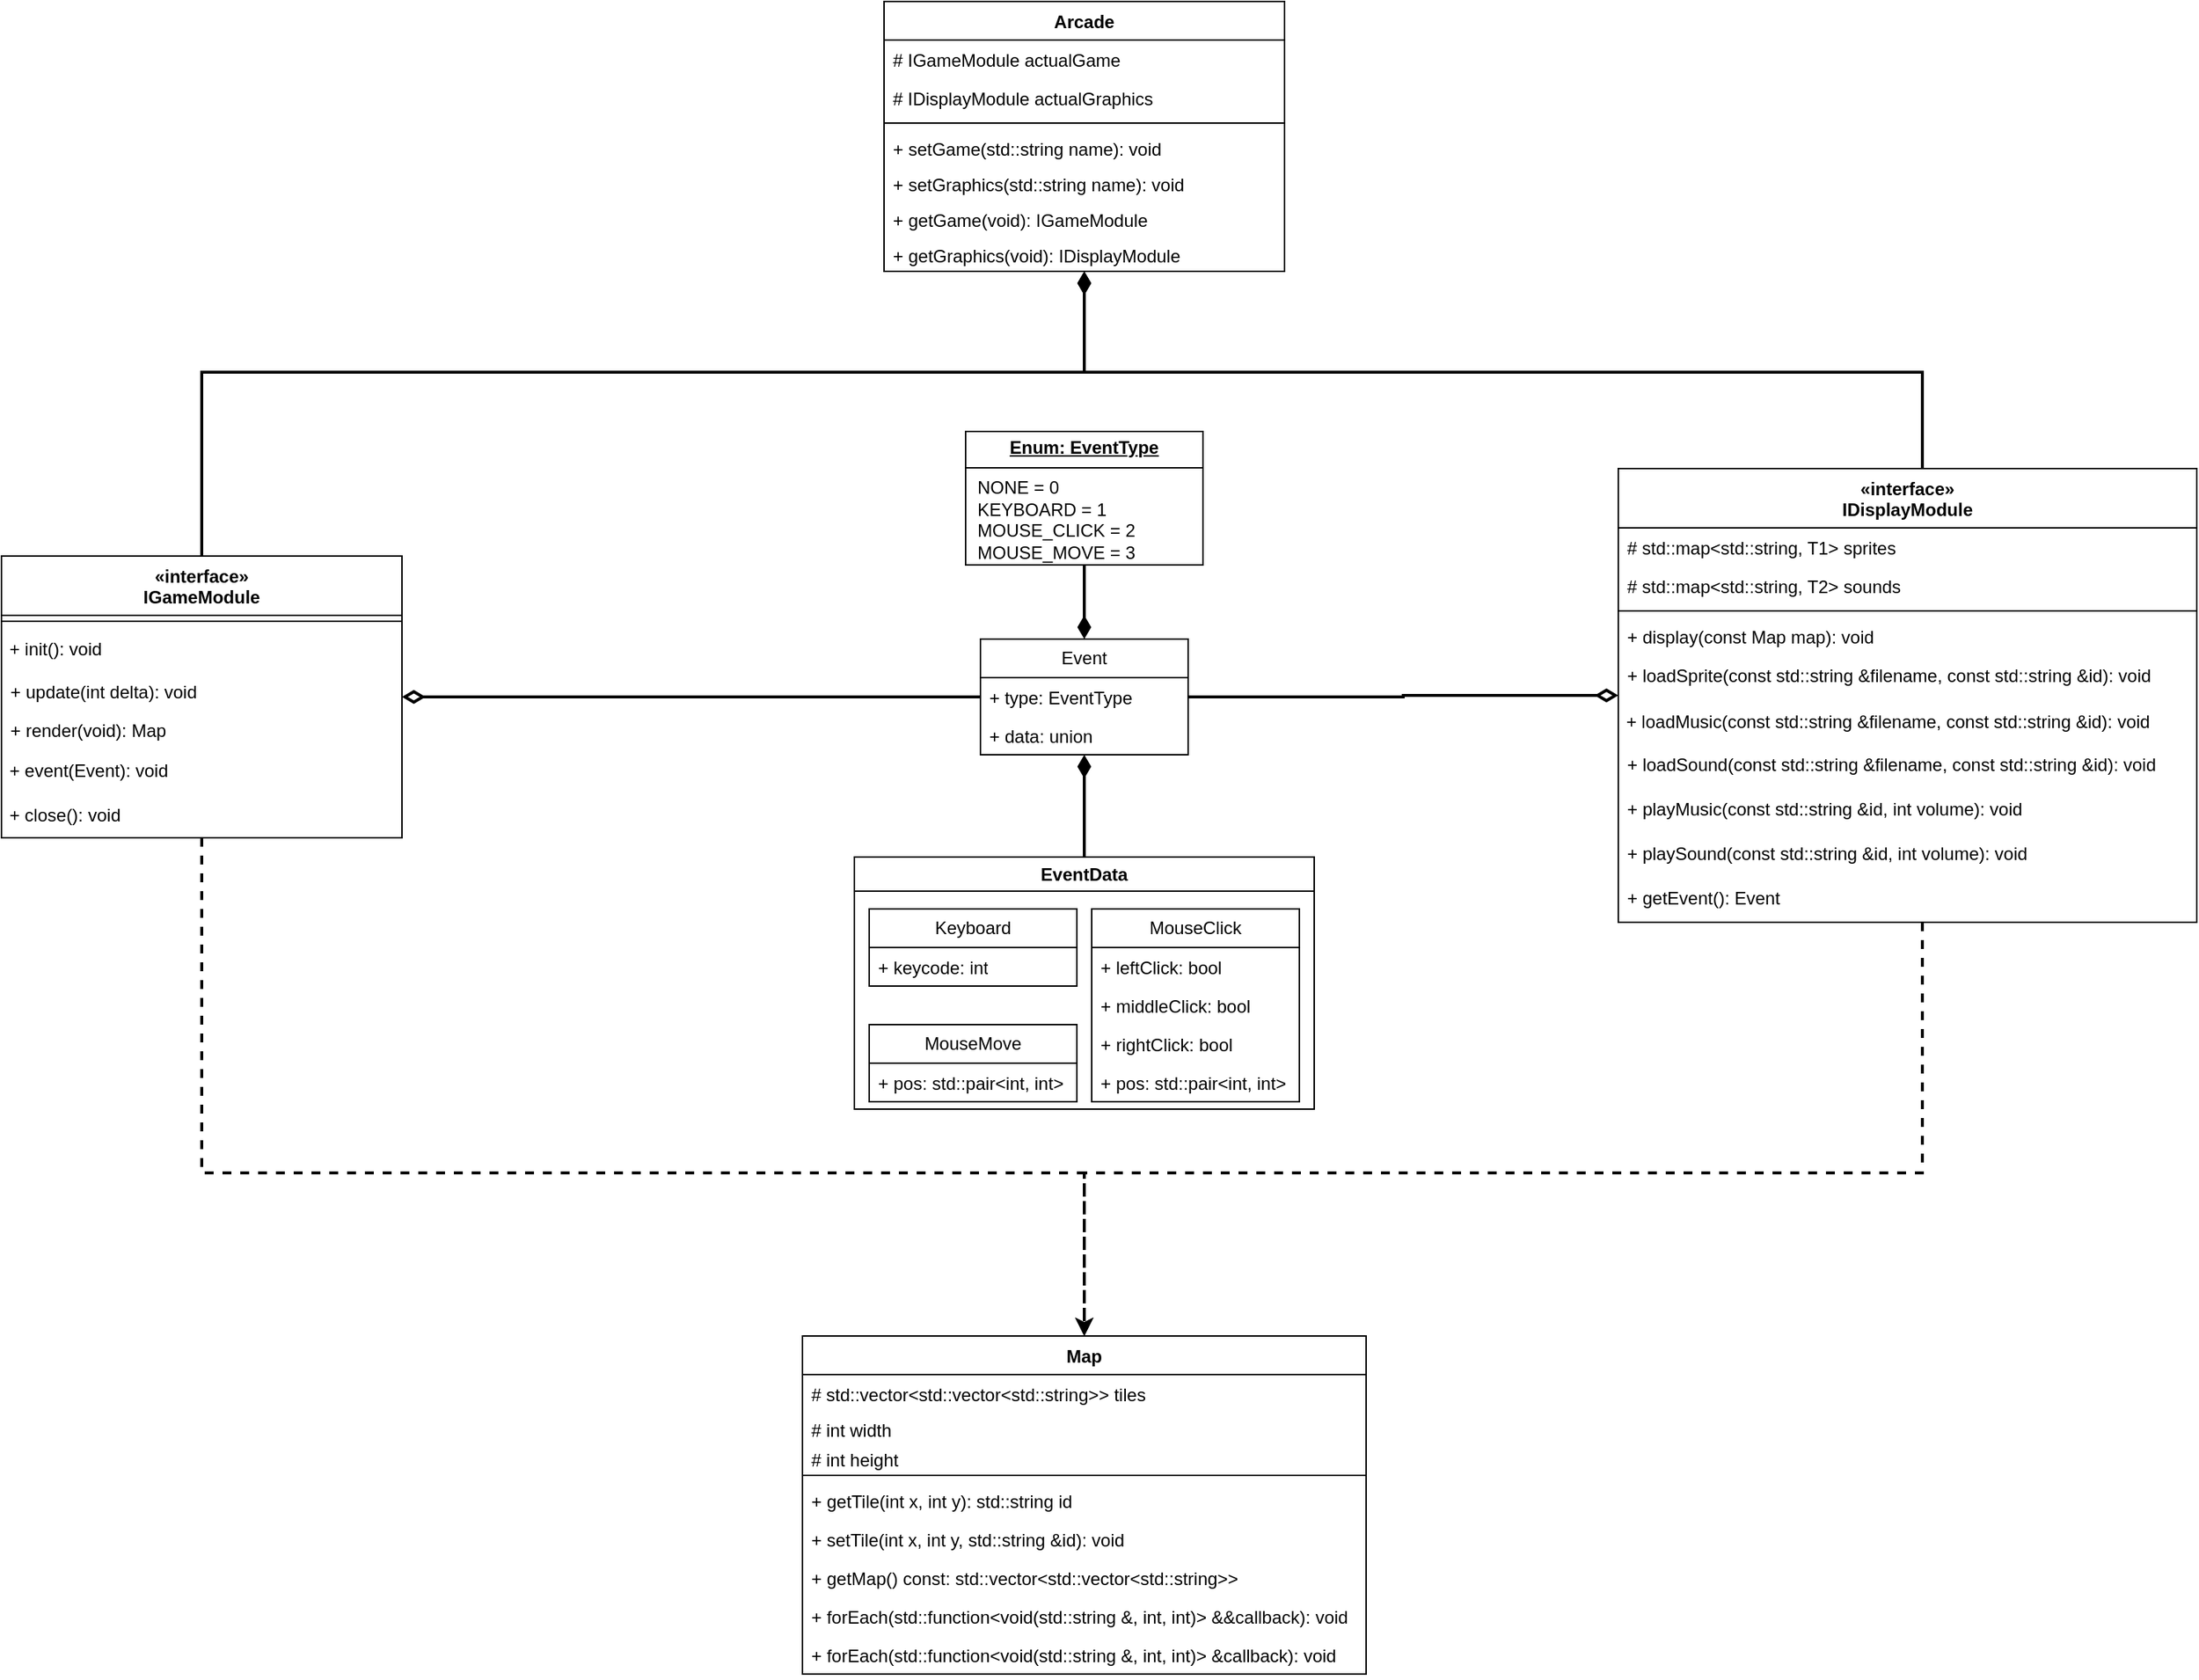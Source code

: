 <mxfile version="24.0.5" type="github">
  <diagram id="C5RBs43oDa-KdzZeNtuy" name="Page-1">
    <mxGraphModel dx="1509" dy="1963" grid="1" gridSize="10" guides="1" tooltips="1" connect="1" arrows="1" fold="1" page="1" pageScale="1" pageWidth="827" pageHeight="1169" math="0" shadow="0">
      <root>
        <mxCell id="WIyWlLk6GJQsqaUBKTNV-0" />
        <mxCell id="WIyWlLk6GJQsqaUBKTNV-1" parent="WIyWlLk6GJQsqaUBKTNV-0" />
        <mxCell id="KaFHptWk-zY7Z1poEmYC-23" style="edgeStyle=orthogonalEdgeStyle;rounded=0;orthogonalLoop=1;jettySize=auto;html=1;strokeWidth=2;endArrow=diamondThin;endFill=1;endSize=10;exitX=0.5;exitY=0.04;exitDx=0;exitDy=0;exitPerimeter=0;" parent="WIyWlLk6GJQsqaUBKTNV-1" source="KaFHptWk-zY7Z1poEmYC-2" target="KaFHptWk-zY7Z1poEmYC-18" edge="1">
          <mxGeometry relative="1" as="geometry">
            <Array as="points">
              <mxPoint x="215" y="90" />
              <mxPoint x="215" y="-30" />
              <mxPoint x="810" y="-30" />
            </Array>
          </mxGeometry>
        </mxCell>
        <mxCell id="KaFHptWk-zY7Z1poEmYC-2" value="«interface»&lt;br style=&quot;border-color: var(--border-color); font-weight: 400;&quot;&gt;IGameModule" style="swimlane;fontStyle=1;align=center;verticalAlign=top;childLayout=stackLayout;horizontal=1;startSize=40;horizontalStack=0;resizeParent=1;resizeParentMax=0;resizeLast=0;collapsible=1;marginBottom=0;whiteSpace=wrap;html=1;" parent="WIyWlLk6GJQsqaUBKTNV-1" vertex="1">
          <mxGeometry x="80" y="94" width="270" height="190" as="geometry" />
        </mxCell>
        <mxCell id="KaFHptWk-zY7Z1poEmYC-4" value="" style="line;strokeWidth=1;fillColor=none;align=left;verticalAlign=middle;spacingTop=-1;spacingLeft=3;spacingRight=3;rotatable=0;labelPosition=right;points=[];portConstraint=eastwest;strokeColor=inherit;" parent="KaFHptWk-zY7Z1poEmYC-2" vertex="1">
          <mxGeometry y="40" width="270" height="8" as="geometry" />
        </mxCell>
        <mxCell id="npStlnrnFKDRnEs1ksKJ-1" value="&amp;nbsp;+ init(): void" style="text;html=1;align=left;verticalAlign=middle;whiteSpace=wrap;rounded=0;" parent="KaFHptWk-zY7Z1poEmYC-2" vertex="1">
          <mxGeometry y="48" width="270" height="30" as="geometry" />
        </mxCell>
        <mxCell id="SAdS1VHzF3rAkhDOAL3j-0" value="&lt;div&gt;&lt;span style=&quot;background-color: initial;&quot;&gt;+ update(int delta): void&lt;/span&gt;&lt;br&gt;&lt;/div&gt;" style="text;strokeColor=none;fillColor=none;align=left;verticalAlign=top;spacingLeft=4;spacingRight=4;overflow=hidden;rotatable=0;points=[[0,0.5],[1,0.5]];portConstraint=eastwest;whiteSpace=wrap;html=1;" parent="KaFHptWk-zY7Z1poEmYC-2" vertex="1">
          <mxGeometry y="78" width="270" height="26" as="geometry" />
        </mxCell>
        <mxCell id="KaFHptWk-zY7Z1poEmYC-5" value="+ render(void): Map" style="text;strokeColor=none;fillColor=none;align=left;verticalAlign=top;spacingLeft=4;spacingRight=4;overflow=hidden;rotatable=0;points=[[0,0.5],[1,0.5]];portConstraint=eastwest;whiteSpace=wrap;html=1;" parent="KaFHptWk-zY7Z1poEmYC-2" vertex="1">
          <mxGeometry y="104" width="270" height="26" as="geometry" />
        </mxCell>
        <mxCell id="npStlnrnFKDRnEs1ksKJ-2" value="&amp;nbsp;+ event(Event): void" style="text;html=1;align=left;verticalAlign=middle;whiteSpace=wrap;rounded=0;" parent="KaFHptWk-zY7Z1poEmYC-2" vertex="1">
          <mxGeometry y="130" width="270" height="30" as="geometry" />
        </mxCell>
        <mxCell id="npStlnrnFKDRnEs1ksKJ-3" value="&amp;nbsp;+ close(): void" style="text;html=1;align=left;verticalAlign=middle;whiteSpace=wrap;rounded=0;" parent="KaFHptWk-zY7Z1poEmYC-2" vertex="1">
          <mxGeometry y="160" width="270" height="30" as="geometry" />
        </mxCell>
        <mxCell id="KaFHptWk-zY7Z1poEmYC-24" style="edgeStyle=orthogonalEdgeStyle;rounded=0;orthogonalLoop=1;jettySize=auto;html=1;endArrow=diamondThin;endFill=1;endSize=10;strokeWidth=2;" parent="WIyWlLk6GJQsqaUBKTNV-1" source="KaFHptWk-zY7Z1poEmYC-6" target="KaFHptWk-zY7Z1poEmYC-18" edge="1">
          <mxGeometry relative="1" as="geometry">
            <Array as="points">
              <mxPoint x="1375" y="-30" />
              <mxPoint x="810" y="-30" />
            </Array>
          </mxGeometry>
        </mxCell>
        <mxCell id="KaFHptWk-zY7Z1poEmYC-6" value="«interface»&lt;br style=&quot;border-color: var(--border-color); font-weight: 400;&quot;&gt;IDisplayModule" style="swimlane;fontStyle=1;align=center;verticalAlign=top;childLayout=stackLayout;horizontal=1;startSize=40;horizontalStack=0;resizeParent=1;resizeParentMax=0;resizeLast=0;collapsible=1;marginBottom=0;whiteSpace=wrap;html=1;" parent="WIyWlLk6GJQsqaUBKTNV-1" vertex="1">
          <mxGeometry x="1170" y="35" width="390" height="306" as="geometry" />
        </mxCell>
        <mxCell id="KaFHptWk-zY7Z1poEmYC-31" value="# std::map&amp;lt;std::string, T1&amp;gt; sprites" style="text;strokeColor=none;fillColor=none;align=left;verticalAlign=top;spacingLeft=4;spacingRight=4;overflow=hidden;rotatable=0;points=[[0,0.5],[1,0.5]];portConstraint=eastwest;whiteSpace=wrap;html=1;" parent="KaFHptWk-zY7Z1poEmYC-6" vertex="1">
          <mxGeometry y="40" width="390" height="26" as="geometry" />
        </mxCell>
        <mxCell id="SIB_p-6PVzf6rfN3V-g3-6" value="# std::map&amp;lt;std::string, T2&amp;gt; sounds" style="text;strokeColor=none;fillColor=none;align=left;verticalAlign=top;spacingLeft=4;spacingRight=4;overflow=hidden;rotatable=0;points=[[0,0.5],[1,0.5]];portConstraint=eastwest;whiteSpace=wrap;html=1;" parent="KaFHptWk-zY7Z1poEmYC-6" vertex="1">
          <mxGeometry y="66" width="390" height="26" as="geometry" />
        </mxCell>
        <mxCell id="KaFHptWk-zY7Z1poEmYC-7" value="" style="line;strokeWidth=1;fillColor=none;align=left;verticalAlign=middle;spacingTop=-1;spacingLeft=3;spacingRight=3;rotatable=0;labelPosition=right;points=[];portConstraint=eastwest;strokeColor=inherit;" parent="KaFHptWk-zY7Z1poEmYC-6" vertex="1">
          <mxGeometry y="92" width="390" height="8" as="geometry" />
        </mxCell>
        <mxCell id="KaFHptWk-zY7Z1poEmYC-8" value="+ display(const Map map): void" style="text;strokeColor=none;fillColor=none;align=left;verticalAlign=top;spacingLeft=4;spacingRight=4;overflow=hidden;rotatable=0;points=[[0,0.5],[1,0.5]];portConstraint=eastwest;whiteSpace=wrap;html=1;" parent="KaFHptWk-zY7Z1poEmYC-6" vertex="1">
          <mxGeometry y="100" width="390" height="26" as="geometry" />
        </mxCell>
        <mxCell id="SAdS1VHzF3rAkhDOAL3j-1" value="+ loadSprite(const std::string &amp;amp;filename, const std::string &amp;amp;id): void" style="text;strokeColor=none;fillColor=none;align=left;verticalAlign=top;spacingLeft=4;spacingRight=4;overflow=hidden;rotatable=0;points=[[0,0.5],[1,0.5]];portConstraint=eastwest;whiteSpace=wrap;html=1;" parent="KaFHptWk-zY7Z1poEmYC-6" vertex="1">
          <mxGeometry y="126" width="390" height="30" as="geometry" />
        </mxCell>
        <mxCell id="WVZONL04CU4_u1YpisCy-3" value="&lt;span style=&quot;&quot;&gt;&amp;nbsp;+ loadMusic(const std::string &amp;amp;filename, const std::string &amp;amp;id): void&lt;/span&gt;" style="text;html=1;align=left;verticalAlign=middle;whiteSpace=wrap;rounded=0;" parent="KaFHptWk-zY7Z1poEmYC-6" vertex="1">
          <mxGeometry y="156" width="390" height="30" as="geometry" />
        </mxCell>
        <mxCell id="SIB_p-6PVzf6rfN3V-g3-1" value="+ loadSound(const std::string &amp;amp;filename, const std::string &amp;amp;id): void" style="text;strokeColor=none;fillColor=none;align=left;verticalAlign=top;spacingLeft=4;spacingRight=4;overflow=hidden;rotatable=0;points=[[0,0.5],[1,0.5]];portConstraint=eastwest;whiteSpace=wrap;html=1;" parent="KaFHptWk-zY7Z1poEmYC-6" vertex="1">
          <mxGeometry y="186" width="390" height="30" as="geometry" />
        </mxCell>
        <mxCell id="SIB_p-6PVzf6rfN3V-g3-2" value="+ playMusic(const std::string &amp;amp;id, int volume): void" style="text;strokeColor=none;fillColor=none;align=left;verticalAlign=top;spacingLeft=4;spacingRight=4;overflow=hidden;rotatable=0;points=[[0,0.5],[1,0.5]];portConstraint=eastwest;whiteSpace=wrap;html=1;" parent="KaFHptWk-zY7Z1poEmYC-6" vertex="1">
          <mxGeometry y="216" width="390" height="30" as="geometry" />
        </mxCell>
        <mxCell id="SIB_p-6PVzf6rfN3V-g3-3" value="+ playSound(const std::string &amp;amp;id, int volume): void" style="text;strokeColor=none;fillColor=none;align=left;verticalAlign=top;spacingLeft=4;spacingRight=4;overflow=hidden;rotatable=0;points=[[0,0.5],[1,0.5]];portConstraint=eastwest;whiteSpace=wrap;html=1;" parent="KaFHptWk-zY7Z1poEmYC-6" vertex="1">
          <mxGeometry y="246" width="390" height="30" as="geometry" />
        </mxCell>
        <mxCell id="SAdS1VHzF3rAkhDOAL3j-2" value="+ getEvent():&amp;nbsp;&lt;span style=&quot;border-color: var(--border-color); text-align: center;&quot;&gt;Event&lt;/span&gt;" style="text;strokeColor=none;fillColor=none;align=left;verticalAlign=top;spacingLeft=4;spacingRight=4;overflow=hidden;rotatable=0;points=[[0,0.5],[1,0.5]];portConstraint=eastwest;whiteSpace=wrap;html=1;" parent="KaFHptWk-zY7Z1poEmYC-6" vertex="1">
          <mxGeometry y="276" width="390" height="30" as="geometry" />
        </mxCell>
        <mxCell id="KaFHptWk-zY7Z1poEmYC-9" value="Map" style="swimlane;fontStyle=1;align=center;verticalAlign=top;childLayout=stackLayout;horizontal=1;startSize=26;horizontalStack=0;resizeParent=1;resizeParentMax=0;resizeLast=0;collapsible=1;marginBottom=0;whiteSpace=wrap;html=1;" parent="WIyWlLk6GJQsqaUBKTNV-1" vertex="1">
          <mxGeometry x="620" y="620" width="380" height="228" as="geometry" />
        </mxCell>
        <mxCell id="SIB_p-6PVzf6rfN3V-g3-7" style="edgeStyle=orthogonalEdgeStyle;rounded=0;orthogonalLoop=1;jettySize=auto;html=1;strokeWidth=2;dashed=1;exitX=0.5;exitY=1;exitDx=0;exitDy=0;" parent="KaFHptWk-zY7Z1poEmYC-9" source="npStlnrnFKDRnEs1ksKJ-3" edge="1">
          <mxGeometry relative="1" as="geometry">
            <mxPoint x="-435" y="-270" as="sourcePoint" />
            <mxPoint x="190" as="targetPoint" />
            <Array as="points">
              <mxPoint x="-405" y="-110" />
              <mxPoint x="190" y="-110" />
            </Array>
          </mxGeometry>
        </mxCell>
        <mxCell id="KaFHptWk-zY7Z1poEmYC-10" value="# std::vector&amp;lt;std::vector&amp;lt;std::string&amp;gt;&amp;gt; tiles" style="text;strokeColor=none;fillColor=none;align=left;verticalAlign=top;spacingLeft=4;spacingRight=4;overflow=hidden;rotatable=0;points=[[0,0.5],[1,0.5]];portConstraint=eastwest;whiteSpace=wrap;html=1;" parent="KaFHptWk-zY7Z1poEmYC-9" vertex="1">
          <mxGeometry y="26" width="380" height="24" as="geometry" />
        </mxCell>
        <mxCell id="KaFHptWk-zY7Z1poEmYC-29" value="# int width" style="text;strokeColor=none;fillColor=none;align=left;verticalAlign=top;spacingLeft=4;spacingRight=4;overflow=hidden;rotatable=0;points=[[0,0.5],[1,0.5]];portConstraint=eastwest;whiteSpace=wrap;html=1;" parent="KaFHptWk-zY7Z1poEmYC-9" vertex="1">
          <mxGeometry y="50" width="380" height="20" as="geometry" />
        </mxCell>
        <mxCell id="KaFHptWk-zY7Z1poEmYC-30" value="# int height" style="text;strokeColor=none;fillColor=none;align=left;verticalAlign=top;spacingLeft=4;spacingRight=4;overflow=hidden;rotatable=0;points=[[0,0.5],[1,0.5]];portConstraint=eastwest;whiteSpace=wrap;html=1;" parent="KaFHptWk-zY7Z1poEmYC-9" vertex="1">
          <mxGeometry y="70" width="380" height="20" as="geometry" />
        </mxCell>
        <mxCell id="KaFHptWk-zY7Z1poEmYC-11" value="" style="line;strokeWidth=1;fillColor=none;align=left;verticalAlign=middle;spacingTop=-1;spacingLeft=3;spacingRight=3;rotatable=0;labelPosition=right;points=[];portConstraint=eastwest;strokeColor=inherit;" parent="KaFHptWk-zY7Z1poEmYC-9" vertex="1">
          <mxGeometry y="90" width="380" height="8" as="geometry" />
        </mxCell>
        <mxCell id="KaFHptWk-zY7Z1poEmYC-12" value="+ getTile(int x, int y): std::string id" style="text;strokeColor=none;fillColor=none;align=left;verticalAlign=top;spacingLeft=4;spacingRight=4;overflow=hidden;rotatable=0;points=[[0,0.5],[1,0.5]];portConstraint=eastwest;whiteSpace=wrap;html=1;" parent="KaFHptWk-zY7Z1poEmYC-9" vertex="1">
          <mxGeometry y="98" width="380" height="26" as="geometry" />
        </mxCell>
        <mxCell id="KaFHptWk-zY7Z1poEmYC-17" value="+ setTile(int x, int y, std::string &amp;amp;id): void" style="text;strokeColor=none;fillColor=none;align=left;verticalAlign=top;spacingLeft=4;spacingRight=4;overflow=hidden;rotatable=0;points=[[0,0.5],[1,0.5]];portConstraint=eastwest;whiteSpace=wrap;html=1;" parent="KaFHptWk-zY7Z1poEmYC-9" vertex="1">
          <mxGeometry y="124" width="380" height="26" as="geometry" />
        </mxCell>
        <mxCell id="GNgEnLZ1K1L9xbNA_MN0-1" value="+ getMap() const: std::vector&amp;lt;std::vector&amp;lt;std::string&amp;gt;&amp;gt;" style="text;strokeColor=none;fillColor=none;align=left;verticalAlign=top;spacingLeft=4;spacingRight=4;overflow=hidden;rotatable=0;points=[[0,0.5],[1,0.5]];portConstraint=eastwest;whiteSpace=wrap;html=1;" vertex="1" parent="KaFHptWk-zY7Z1poEmYC-9">
          <mxGeometry y="150" width="380" height="26" as="geometry" />
        </mxCell>
        <mxCell id="GNgEnLZ1K1L9xbNA_MN0-2" value="+ forEach(std::function&amp;lt;void(std::string &amp;amp;, int, int)&amp;gt; &amp;amp;&amp;amp;callback): void" style="text;strokeColor=none;fillColor=none;align=left;verticalAlign=top;spacingLeft=4;spacingRight=4;overflow=hidden;rotatable=0;points=[[0,0.5],[1,0.5]];portConstraint=eastwest;whiteSpace=wrap;html=1;" vertex="1" parent="KaFHptWk-zY7Z1poEmYC-9">
          <mxGeometry y="176" width="380" height="26" as="geometry" />
        </mxCell>
        <mxCell id="GNgEnLZ1K1L9xbNA_MN0-3" value="+ forEach(std::function&amp;lt;void(std::string &amp;amp;, int, int)&amp;gt; &amp;amp;callback): void" style="text;strokeColor=none;fillColor=none;align=left;verticalAlign=top;spacingLeft=4;spacingRight=4;overflow=hidden;rotatable=0;points=[[0,0.5],[1,0.5]];portConstraint=eastwest;whiteSpace=wrap;html=1;" vertex="1" parent="KaFHptWk-zY7Z1poEmYC-9">
          <mxGeometry y="202" width="380" height="26" as="geometry" />
        </mxCell>
        <mxCell id="KaFHptWk-zY7Z1poEmYC-18" value="Arcade" style="swimlane;fontStyle=1;align=center;verticalAlign=top;childLayout=stackLayout;horizontal=1;startSize=26;horizontalStack=0;resizeParent=1;resizeParentMax=0;resizeLast=0;collapsible=1;marginBottom=0;whiteSpace=wrap;html=1;" parent="WIyWlLk6GJQsqaUBKTNV-1" vertex="1">
          <mxGeometry x="675" y="-280" width="270" height="182" as="geometry">
            <mxRectangle x="350" y="-140" width="80" height="30" as="alternateBounds" />
          </mxGeometry>
        </mxCell>
        <mxCell id="KaFHptWk-zY7Z1poEmYC-19" value="# IGameModule actualGame" style="text;strokeColor=none;fillColor=none;align=left;verticalAlign=top;spacingLeft=4;spacingRight=4;overflow=hidden;rotatable=0;points=[[0,0.5],[1,0.5]];portConstraint=eastwest;whiteSpace=wrap;html=1;" parent="KaFHptWk-zY7Z1poEmYC-18" vertex="1">
          <mxGeometry y="26" width="270" height="26" as="geometry" />
        </mxCell>
        <mxCell id="KaFHptWk-zY7Z1poEmYC-22" value="# IDisplayModule actualGraphics" style="text;strokeColor=none;fillColor=none;align=left;verticalAlign=top;spacingLeft=4;spacingRight=4;overflow=hidden;rotatable=0;points=[[0,0.5],[1,0.5]];portConstraint=eastwest;whiteSpace=wrap;html=1;" parent="KaFHptWk-zY7Z1poEmYC-18" vertex="1">
          <mxGeometry y="52" width="270" height="26" as="geometry" />
        </mxCell>
        <mxCell id="KaFHptWk-zY7Z1poEmYC-20" value="" style="line;strokeWidth=1;fillColor=none;align=left;verticalAlign=middle;spacingTop=-1;spacingLeft=3;spacingRight=3;rotatable=0;labelPosition=right;points=[];portConstraint=eastwest;strokeColor=inherit;" parent="KaFHptWk-zY7Z1poEmYC-18" vertex="1">
          <mxGeometry y="78" width="270" height="8" as="geometry" />
        </mxCell>
        <mxCell id="KaFHptWk-zY7Z1poEmYC-25" value="+ setGame(std::string name): void" style="text;strokeColor=none;fillColor=none;align=left;verticalAlign=top;spacingLeft=4;spacingRight=4;overflow=hidden;rotatable=0;points=[[0,0.5],[1,0.5]];portConstraint=eastwest;whiteSpace=wrap;html=1;" parent="KaFHptWk-zY7Z1poEmYC-18" vertex="1">
          <mxGeometry y="86" width="270" height="24" as="geometry" />
        </mxCell>
        <mxCell id="KaFHptWk-zY7Z1poEmYC-21" value="+ setGraphics(std::string name): void" style="text;strokeColor=none;fillColor=none;align=left;verticalAlign=top;spacingLeft=4;spacingRight=4;overflow=hidden;rotatable=0;points=[[0,0.5],[1,0.5]];portConstraint=eastwest;whiteSpace=wrap;html=1;" parent="KaFHptWk-zY7Z1poEmYC-18" vertex="1">
          <mxGeometry y="110" width="270" height="24" as="geometry" />
        </mxCell>
        <mxCell id="KaFHptWk-zY7Z1poEmYC-26" value="+ getGame(void): IGameModule" style="text;strokeColor=none;fillColor=none;align=left;verticalAlign=top;spacingLeft=4;spacingRight=4;overflow=hidden;rotatable=0;points=[[0,0.5],[1,0.5]];portConstraint=eastwest;whiteSpace=wrap;html=1;" parent="KaFHptWk-zY7Z1poEmYC-18" vertex="1">
          <mxGeometry y="134" width="270" height="24" as="geometry" />
        </mxCell>
        <mxCell id="KaFHptWk-zY7Z1poEmYC-27" value="+ getGraphics(void): IDisplayModule" style="text;strokeColor=none;fillColor=none;align=left;verticalAlign=top;spacingLeft=4;spacingRight=4;overflow=hidden;rotatable=0;points=[[0,0.5],[1,0.5]];portConstraint=eastwest;whiteSpace=wrap;html=1;" parent="KaFHptWk-zY7Z1poEmYC-18" vertex="1">
          <mxGeometry y="158" width="270" height="24" as="geometry" />
        </mxCell>
        <mxCell id="SIB_p-6PVzf6rfN3V-g3-20" style="edgeStyle=orthogonalEdgeStyle;rounded=0;orthogonalLoop=1;jettySize=auto;html=1;endArrow=diamondThin;endFill=0;endSize=10;strokeWidth=2;" parent="WIyWlLk6GJQsqaUBKTNV-1" source="0RhT2zRUCGfHNPgkeaA6-0" target="KaFHptWk-zY7Z1poEmYC-2" edge="1">
          <mxGeometry relative="1" as="geometry" />
        </mxCell>
        <mxCell id="0RhT2zRUCGfHNPgkeaA6-0" value="Event" style="swimlane;fontStyle=0;childLayout=stackLayout;horizontal=1;startSize=26;fillColor=none;horizontalStack=0;resizeParent=1;resizeParentMax=0;resizeLast=0;collapsible=1;marginBottom=0;whiteSpace=wrap;html=1;" parent="WIyWlLk6GJQsqaUBKTNV-1" vertex="1">
          <mxGeometry x="740" y="150" width="140" height="78" as="geometry" />
        </mxCell>
        <mxCell id="0RhT2zRUCGfHNPgkeaA6-1" value="+ type: EventType" style="text;strokeColor=none;fillColor=none;align=left;verticalAlign=top;spacingLeft=4;spacingRight=4;overflow=hidden;rotatable=0;points=[[0,0.5],[1,0.5]];portConstraint=eastwest;whiteSpace=wrap;html=1;" parent="0RhT2zRUCGfHNPgkeaA6-0" vertex="1">
          <mxGeometry y="26" width="140" height="26" as="geometry" />
        </mxCell>
        <mxCell id="0RhT2zRUCGfHNPgkeaA6-2" value="+ data: union" style="text;strokeColor=none;fillColor=none;align=left;verticalAlign=top;spacingLeft=4;spacingRight=4;overflow=hidden;rotatable=0;points=[[0,0.5],[1,0.5]];portConstraint=eastwest;whiteSpace=wrap;html=1;" parent="0RhT2zRUCGfHNPgkeaA6-0" vertex="1">
          <mxGeometry y="52" width="140" height="26" as="geometry" />
        </mxCell>
        <mxCell id="SIB_p-6PVzf6rfN3V-g3-14" style="edgeStyle=orthogonalEdgeStyle;rounded=0;orthogonalLoop=1;jettySize=auto;html=1;strokeWidth=2;endArrow=diamondThin;endFill=1;endSize=10;" parent="WIyWlLk6GJQsqaUBKTNV-1" source="0RhT2zRUCGfHNPgkeaA6-5" target="0RhT2zRUCGfHNPgkeaA6-0" edge="1">
          <mxGeometry relative="1" as="geometry" />
        </mxCell>
        <mxCell id="0RhT2zRUCGfHNPgkeaA6-5" value="EventData" style="swimlane;whiteSpace=wrap;html=1;" parent="WIyWlLk6GJQsqaUBKTNV-1" vertex="1">
          <mxGeometry x="655" y="297" width="310" height="170" as="geometry" />
        </mxCell>
        <mxCell id="0RhT2zRUCGfHNPgkeaA6-10" value="MouseClick" style="swimlane;fontStyle=0;childLayout=stackLayout;horizontal=1;startSize=26;fillColor=none;horizontalStack=0;resizeParent=1;resizeParentMax=0;resizeLast=0;collapsible=1;marginBottom=0;whiteSpace=wrap;html=1;" parent="0RhT2zRUCGfHNPgkeaA6-5" vertex="1">
          <mxGeometry x="160" y="35" width="140" height="130" as="geometry" />
        </mxCell>
        <mxCell id="0RhT2zRUCGfHNPgkeaA6-11" value="+ leftClick: bool" style="text;strokeColor=none;fillColor=none;align=left;verticalAlign=top;spacingLeft=4;spacingRight=4;overflow=hidden;rotatable=0;points=[[0,0.5],[1,0.5]];portConstraint=eastwest;whiteSpace=wrap;html=1;" parent="0RhT2zRUCGfHNPgkeaA6-10" vertex="1">
          <mxGeometry y="26" width="140" height="26" as="geometry" />
        </mxCell>
        <mxCell id="0RhT2zRUCGfHNPgkeaA6-12" value="+ middleClick: bool" style="text;strokeColor=none;fillColor=none;align=left;verticalAlign=top;spacingLeft=4;spacingRight=4;overflow=hidden;rotatable=0;points=[[0,0.5],[1,0.5]];portConstraint=eastwest;whiteSpace=wrap;html=1;" parent="0RhT2zRUCGfHNPgkeaA6-10" vertex="1">
          <mxGeometry y="52" width="140" height="26" as="geometry" />
        </mxCell>
        <mxCell id="0RhT2zRUCGfHNPgkeaA6-13" value="+ rightClick: bool" style="text;strokeColor=none;fillColor=none;align=left;verticalAlign=top;spacingLeft=4;spacingRight=4;overflow=hidden;rotatable=0;points=[[0,0.5],[1,0.5]];portConstraint=eastwest;whiteSpace=wrap;html=1;" parent="0RhT2zRUCGfHNPgkeaA6-10" vertex="1">
          <mxGeometry y="78" width="140" height="26" as="geometry" />
        </mxCell>
        <mxCell id="0RhT2zRUCGfHNPgkeaA6-14" value="+ pos: std::pair&amp;lt;int, int&amp;gt;" style="text;strokeColor=none;fillColor=none;align=left;verticalAlign=top;spacingLeft=4;spacingRight=4;overflow=hidden;rotatable=0;points=[[0,0.5],[1,0.5]];portConstraint=eastwest;whiteSpace=wrap;html=1;" parent="0RhT2zRUCGfHNPgkeaA6-10" vertex="1">
          <mxGeometry y="104" width="140" height="26" as="geometry" />
        </mxCell>
        <mxCell id="0RhT2zRUCGfHNPgkeaA6-6" value="Keyboard" style="swimlane;fontStyle=0;childLayout=stackLayout;horizontal=1;startSize=26;fillColor=none;horizontalStack=0;resizeParent=1;resizeParentMax=0;resizeLast=0;collapsible=1;marginBottom=0;whiteSpace=wrap;html=1;" parent="0RhT2zRUCGfHNPgkeaA6-5" vertex="1">
          <mxGeometry x="10" y="35" width="140" height="52" as="geometry" />
        </mxCell>
        <mxCell id="0RhT2zRUCGfHNPgkeaA6-7" value="+ keycode: int" style="text;strokeColor=none;fillColor=none;align=left;verticalAlign=top;spacingLeft=4;spacingRight=4;overflow=hidden;rotatable=0;points=[[0,0.5],[1,0.5]];portConstraint=eastwest;whiteSpace=wrap;html=1;" parent="0RhT2zRUCGfHNPgkeaA6-6" vertex="1">
          <mxGeometry y="26" width="140" height="26" as="geometry" />
        </mxCell>
        <mxCell id="WVZONL04CU4_u1YpisCy-0" value="MouseMove" style="swimlane;fontStyle=0;childLayout=stackLayout;horizontal=1;startSize=26;fillColor=none;horizontalStack=0;resizeParent=1;resizeParentMax=0;resizeLast=0;collapsible=1;marginBottom=0;whiteSpace=wrap;html=1;" parent="0RhT2zRUCGfHNPgkeaA6-5" vertex="1">
          <mxGeometry x="10" y="113" width="140" height="52" as="geometry" />
        </mxCell>
        <mxCell id="WVZONL04CU4_u1YpisCy-1" value="+ pos: std::pair&amp;lt;int, int&amp;gt;" style="text;strokeColor=none;fillColor=none;align=left;verticalAlign=top;spacingLeft=4;spacingRight=4;overflow=hidden;rotatable=0;points=[[0,0.5],[1,0.5]];portConstraint=eastwest;whiteSpace=wrap;html=1;" parent="WVZONL04CU4_u1YpisCy-0" vertex="1">
          <mxGeometry y="26" width="140" height="26" as="geometry" />
        </mxCell>
        <mxCell id="SIB_p-6PVzf6rfN3V-g3-13" style="edgeStyle=orthogonalEdgeStyle;rounded=0;orthogonalLoop=1;jettySize=auto;html=1;strokeWidth=2;endArrow=diamondThin;endFill=1;endSize=10;" parent="WIyWlLk6GJQsqaUBKTNV-1" source="0RhT2zRUCGfHNPgkeaA6-17" target="0RhT2zRUCGfHNPgkeaA6-0" edge="1">
          <mxGeometry relative="1" as="geometry" />
        </mxCell>
        <mxCell id="0RhT2zRUCGfHNPgkeaA6-17" value="&lt;p style=&quot;margin:0px;margin-top:4px;text-align:center;text-decoration:underline;&quot;&gt;&lt;b&gt;Enum: EventType&lt;/b&gt;&lt;/p&gt;&lt;hr size=&quot;1&quot; style=&quot;border-style:solid;&quot;&gt;&lt;p style=&quot;margin:0px;margin-left:8px;&quot;&gt;NONE = 0&lt;/p&gt;&lt;p style=&quot;margin:0px;margin-left:8px;&quot;&gt;KEYBOARD = 1&lt;br&gt;MOUSE_CLICK = 2&lt;/p&gt;&lt;p style=&quot;margin:0px;margin-left:8px;&quot;&gt;MOUSE_MOVE = 3&lt;/p&gt;" style="verticalAlign=top;align=left;overflow=fill;html=1;whiteSpace=wrap;" parent="WIyWlLk6GJQsqaUBKTNV-1" vertex="1">
          <mxGeometry x="730" y="10" width="160" height="90" as="geometry" />
        </mxCell>
        <mxCell id="0RhT2zRUCGfHNPgkeaA6-19" style="edgeStyle=orthogonalEdgeStyle;rounded=0;orthogonalLoop=1;jettySize=auto;html=1;dashed=1;strokeWidth=2;" parent="WIyWlLk6GJQsqaUBKTNV-1" source="SAdS1VHzF3rAkhDOAL3j-2" target="KaFHptWk-zY7Z1poEmYC-9" edge="1">
          <mxGeometry relative="1" as="geometry">
            <Array as="points">
              <mxPoint x="1375" y="510" />
              <mxPoint x="810" y="510" />
            </Array>
          </mxGeometry>
        </mxCell>
        <mxCell id="SIB_p-6PVzf6rfN3V-g3-19" style="edgeStyle=orthogonalEdgeStyle;rounded=0;orthogonalLoop=1;jettySize=auto;html=1;endArrow=diamondThin;endFill=0;endSize=10;strokeWidth=2;" parent="WIyWlLk6GJQsqaUBKTNV-1" source="0RhT2zRUCGfHNPgkeaA6-1" target="KaFHptWk-zY7Z1poEmYC-6" edge="1">
          <mxGeometry relative="1" as="geometry" />
        </mxCell>
      </root>
    </mxGraphModel>
  </diagram>
</mxfile>
